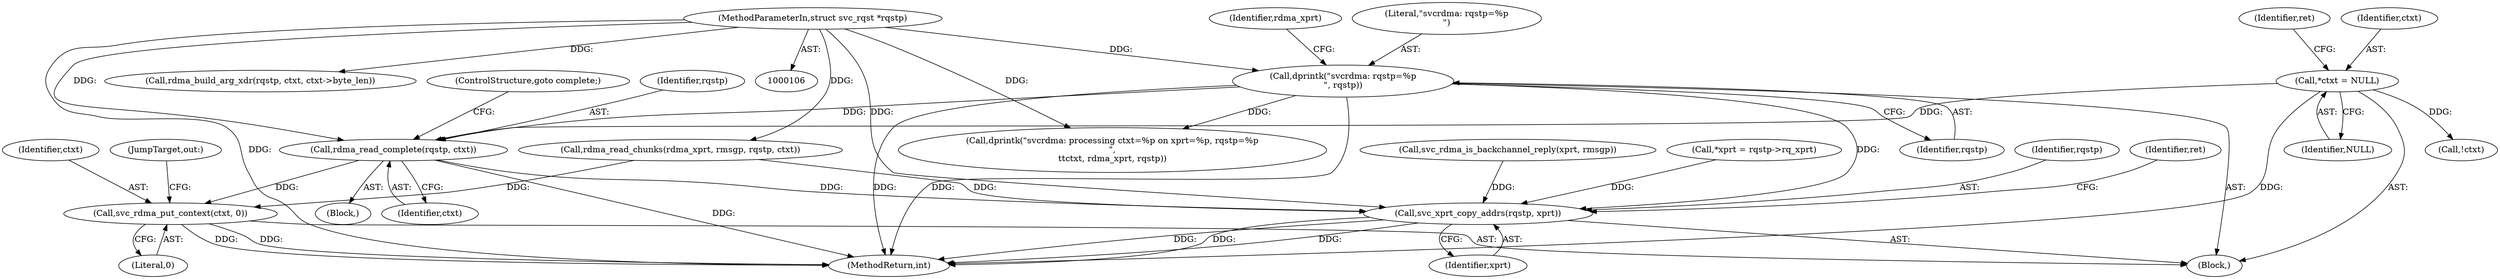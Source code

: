 digraph "0_linux_c70422f760c120480fee4de6c38804c72aa26bc1_30@API" {
"1000150" [label="(Call,rdma_read_complete(rqstp, ctxt))"];
"1000124" [label="(Call,dprintk(\"svcrdma: rqstp=%p\n\", rqstp))"];
"1000107" [label="(MethodParameterIn,struct svc_rqst *rqstp)"];
"1000116" [label="(Call,*ctxt = NULL)"];
"1000325" [label="(Call,svc_rdma_put_context(ctxt, 0))"];
"1000360" [label="(Call,svc_xprt_copy_addrs(rqstp, xprt))"];
"1000360" [label="(Call,svc_xprt_copy_addrs(rqstp, xprt))"];
"1000130" [label="(Identifier,rdma_xprt)"];
"1000327" [label="(Literal,0)"];
"1000326" [label="(Identifier,ctxt)"];
"1000150" [label="(Call,rdma_read_complete(rqstp, ctxt))"];
"1000122" [label="(Identifier,ret)"];
"1000364" [label="(Identifier,ret)"];
"1000250" [label="(Call,svc_rdma_is_backchannel_reply(xprt, rmsgp))"];
"1000124" [label="(Call,dprintk(\"svcrdma: rqstp=%p\n\", rqstp))"];
"1000275" [label="(Call,rdma_read_chunks(rdma_xprt, rmsgp, rqstp, ctxt))"];
"1000152" [label="(Identifier,ctxt)"];
"1000126" [label="(Identifier,rqstp)"];
"1000116" [label="(Call,*ctxt = NULL)"];
"1000325" [label="(Call,svc_rdma_put_context(ctxt, 0))"];
"1000125" [label="(Literal,\"svcrdma: rqstp=%p\n\")"];
"1000117" [label="(Identifier,ctxt)"];
"1000108" [label="(Block,)"];
"1000208" [label="(Call,rdma_build_arg_xdr(rqstp, ctxt, ctxt->byte_len))"];
"1000387" [label="(MethodReturn,int)"];
"1000362" [label="(Identifier,xprt)"];
"1000188" [label="(Call,!ctxt)"];
"1000139" [label="(Block,)"];
"1000328" [label="(JumpTarget,out:)"];
"1000153" [label="(ControlStructure,goto complete;)"];
"1000151" [label="(Identifier,rqstp)"];
"1000110" [label="(Call,*xprt = rqstp->rq_xprt)"];
"1000107" [label="(MethodParameterIn,struct svc_rqst *rqstp)"];
"1000361" [label="(Identifier,rqstp)"];
"1000118" [label="(Identifier,NULL)"];
"1000200" [label="(Call,dprintk(\"svcrdma: processing ctxt=%p on xprt=%p, rqstp=%p\n\",\n\t\tctxt, rdma_xprt, rqstp))"];
"1000150" -> "1000139"  [label="AST: "];
"1000150" -> "1000152"  [label="CFG: "];
"1000151" -> "1000150"  [label="AST: "];
"1000152" -> "1000150"  [label="AST: "];
"1000153" -> "1000150"  [label="CFG: "];
"1000150" -> "1000387"  [label="DDG: "];
"1000124" -> "1000150"  [label="DDG: "];
"1000107" -> "1000150"  [label="DDG: "];
"1000116" -> "1000150"  [label="DDG: "];
"1000150" -> "1000325"  [label="DDG: "];
"1000150" -> "1000360"  [label="DDG: "];
"1000124" -> "1000108"  [label="AST: "];
"1000124" -> "1000126"  [label="CFG: "];
"1000125" -> "1000124"  [label="AST: "];
"1000126" -> "1000124"  [label="AST: "];
"1000130" -> "1000124"  [label="CFG: "];
"1000124" -> "1000387"  [label="DDG: "];
"1000124" -> "1000387"  [label="DDG: "];
"1000107" -> "1000124"  [label="DDG: "];
"1000124" -> "1000200"  [label="DDG: "];
"1000124" -> "1000360"  [label="DDG: "];
"1000107" -> "1000106"  [label="AST: "];
"1000107" -> "1000387"  [label="DDG: "];
"1000107" -> "1000200"  [label="DDG: "];
"1000107" -> "1000208"  [label="DDG: "];
"1000107" -> "1000275"  [label="DDG: "];
"1000107" -> "1000360"  [label="DDG: "];
"1000116" -> "1000108"  [label="AST: "];
"1000116" -> "1000118"  [label="CFG: "];
"1000117" -> "1000116"  [label="AST: "];
"1000118" -> "1000116"  [label="AST: "];
"1000122" -> "1000116"  [label="CFG: "];
"1000116" -> "1000387"  [label="DDG: "];
"1000116" -> "1000188"  [label="DDG: "];
"1000325" -> "1000108"  [label="AST: "];
"1000325" -> "1000327"  [label="CFG: "];
"1000326" -> "1000325"  [label="AST: "];
"1000327" -> "1000325"  [label="AST: "];
"1000328" -> "1000325"  [label="CFG: "];
"1000325" -> "1000387"  [label="DDG: "];
"1000325" -> "1000387"  [label="DDG: "];
"1000275" -> "1000325"  [label="DDG: "];
"1000360" -> "1000108"  [label="AST: "];
"1000360" -> "1000362"  [label="CFG: "];
"1000361" -> "1000360"  [label="AST: "];
"1000362" -> "1000360"  [label="AST: "];
"1000364" -> "1000360"  [label="CFG: "];
"1000360" -> "1000387"  [label="DDG: "];
"1000360" -> "1000387"  [label="DDG: "];
"1000360" -> "1000387"  [label="DDG: "];
"1000275" -> "1000360"  [label="DDG: "];
"1000250" -> "1000360"  [label="DDG: "];
"1000110" -> "1000360"  [label="DDG: "];
}
